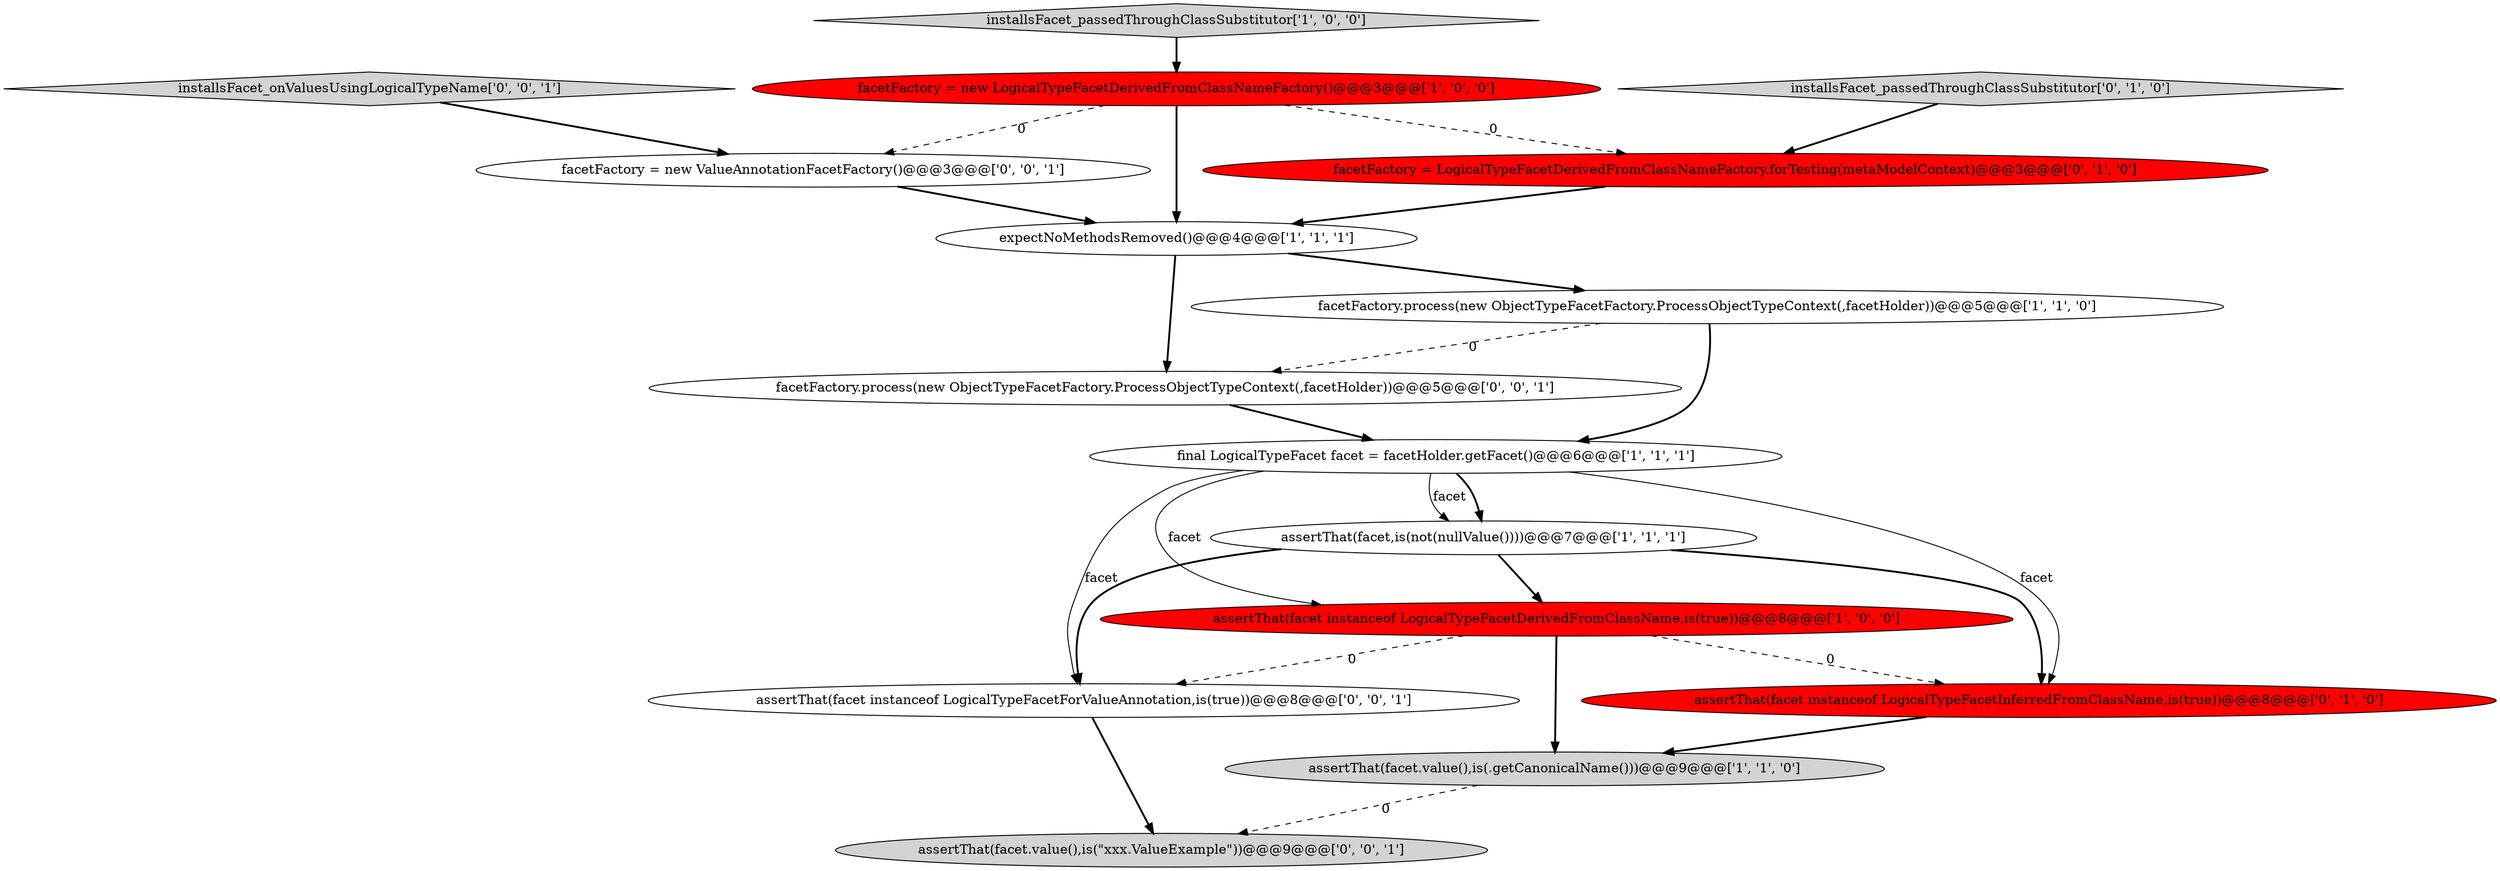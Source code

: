 digraph {
6 [style = filled, label = "assertThat(facet,is(not(nullValue())))@@@7@@@['1', '1', '1']", fillcolor = white, shape = ellipse image = "AAA0AAABBB1BBB"];
9 [style = filled, label = "facetFactory = LogicalTypeFacetDerivedFromClassNameFactory.forTesting(metaModelContext)@@@3@@@['0', '1', '0']", fillcolor = red, shape = ellipse image = "AAA1AAABBB2BBB"];
0 [style = filled, label = "facetFactory = new LogicalTypeFacetDerivedFromClassNameFactory()@@@3@@@['1', '0', '0']", fillcolor = red, shape = ellipse image = "AAA1AAABBB1BBB"];
3 [style = filled, label = "expectNoMethodsRemoved()@@@4@@@['1', '1', '1']", fillcolor = white, shape = ellipse image = "AAA0AAABBB1BBB"];
10 [style = filled, label = "installsFacet_passedThroughClassSubstitutor['0', '1', '0']", fillcolor = lightgray, shape = diamond image = "AAA0AAABBB2BBB"];
13 [style = filled, label = "facetFactory = new ValueAnnotationFacetFactory()@@@3@@@['0', '0', '1']", fillcolor = white, shape = ellipse image = "AAA0AAABBB3BBB"];
15 [style = filled, label = "facetFactory.process(new ObjectTypeFacetFactory.ProcessObjectTypeContext(,facetHolder))@@@5@@@['0', '0', '1']", fillcolor = white, shape = ellipse image = "AAA0AAABBB3BBB"];
4 [style = filled, label = "facetFactory.process(new ObjectTypeFacetFactory.ProcessObjectTypeContext(,facetHolder))@@@5@@@['1', '1', '0']", fillcolor = white, shape = ellipse image = "AAA0AAABBB1BBB"];
7 [style = filled, label = "assertThat(facet instanceof LogicalTypeFacetDerivedFromClassName,is(true))@@@8@@@['1', '0', '0']", fillcolor = red, shape = ellipse image = "AAA1AAABBB1BBB"];
14 [style = filled, label = "assertThat(facet instanceof LogicalTypeFacetForValueAnnotation,is(true))@@@8@@@['0', '0', '1']", fillcolor = white, shape = ellipse image = "AAA0AAABBB3BBB"];
8 [style = filled, label = "assertThat(facet instanceof LogicalTypeFacetInferredFromClassName,is(true))@@@8@@@['0', '1', '0']", fillcolor = red, shape = ellipse image = "AAA1AAABBB2BBB"];
12 [style = filled, label = "installsFacet_onValuesUsingLogicalTypeName['0', '0', '1']", fillcolor = lightgray, shape = diamond image = "AAA0AAABBB3BBB"];
1 [style = filled, label = "final LogicalTypeFacet facet = facetHolder.getFacet()@@@6@@@['1', '1', '1']", fillcolor = white, shape = ellipse image = "AAA0AAABBB1BBB"];
11 [style = filled, label = "assertThat(facet.value(),is(\"xxx.ValueExample\"))@@@9@@@['0', '0', '1']", fillcolor = lightgray, shape = ellipse image = "AAA0AAABBB3BBB"];
5 [style = filled, label = "assertThat(facet.value(),is(.getCanonicalName()))@@@9@@@['1', '1', '0']", fillcolor = lightgray, shape = ellipse image = "AAA0AAABBB1BBB"];
2 [style = filled, label = "installsFacet_passedThroughClassSubstitutor['1', '0', '0']", fillcolor = lightgray, shape = diamond image = "AAA0AAABBB1BBB"];
0->3 [style = bold, label=""];
1->14 [style = solid, label="facet"];
7->14 [style = dashed, label="0"];
7->8 [style = dashed, label="0"];
1->8 [style = solid, label="facet"];
3->15 [style = bold, label=""];
1->7 [style = solid, label="facet"];
3->4 [style = bold, label=""];
6->14 [style = bold, label=""];
12->13 [style = bold, label=""];
7->5 [style = bold, label=""];
2->0 [style = bold, label=""];
1->6 [style = bold, label=""];
8->5 [style = bold, label=""];
13->3 [style = bold, label=""];
5->11 [style = dashed, label="0"];
4->15 [style = dashed, label="0"];
0->13 [style = dashed, label="0"];
6->8 [style = bold, label=""];
9->3 [style = bold, label=""];
4->1 [style = bold, label=""];
10->9 [style = bold, label=""];
0->9 [style = dashed, label="0"];
6->7 [style = bold, label=""];
14->11 [style = bold, label=""];
1->6 [style = solid, label="facet"];
15->1 [style = bold, label=""];
}
